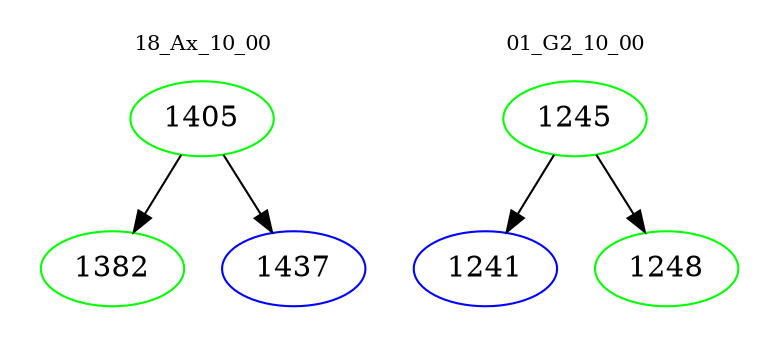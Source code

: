 digraph{
subgraph cluster_0 {
color = white
label = "18_Ax_10_00";
fontsize=10;
T0_1405 [label="1405", color="green"]
T0_1405 -> T0_1382 [color="black"]
T0_1382 [label="1382", color="green"]
T0_1405 -> T0_1437 [color="black"]
T0_1437 [label="1437", color="blue"]
}
subgraph cluster_1 {
color = white
label = "01_G2_10_00";
fontsize=10;
T1_1245 [label="1245", color="green"]
T1_1245 -> T1_1241 [color="black"]
T1_1241 [label="1241", color="blue"]
T1_1245 -> T1_1248 [color="black"]
T1_1248 [label="1248", color="green"]
}
}
